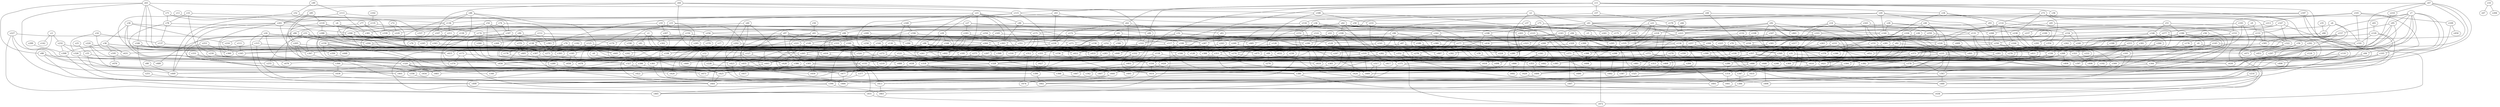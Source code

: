 graph G {
	v327--v465
	v77--v343
	v98--v360
	v227--v240
	v320--v459
	v139--v204
	v82--v246
	v326--v484
	v60--v174
	v201--v256
	v4--v381
	v238--v363
	v153--v413
	v244--v278
	v182--v393
	v311--v455
	v211--v239
	v57--v179
	v62--v407
	v121--v406
	v38--v431
	v101--v105
	v38--v195
	v51--v186
	v29--v443
	v113--v187
	v159--v327
	v97--v160
	v53--v416
	v367--v464
	v149--v443
	v141--v392
	v50--v61
	v336--v446
	v74--v158
	v3--v449
	v233--v413
	v63--v166
	v53--v479
	v163--v410
	v41--v223
	v334--v414
	v171--v181
	v256--v264
	v303--v332
	v104--v226
	v277--v345
	v252--v267
	v307--v481
	v21--v131
	v396--v401
	v150--v287
	v97--v117
	v157--v177
	v174--v249
	v158--v398
	v117--v324
	v143--v335
	v1--v302
	v173--v374
	v180--v231
	v257--v416
	v1--v138
	v268--v304
	v357--v375
	v456--v464
	v88--v499
	v264--v307
	v325--v413
	v184--v334
	v204--v273
	v355--v396
	v186--v403
	v197--v201
	v54--v428
	v272--v327
	v283--v479
	v171--v177
	v293--v430
	v466--v469
	v220--v443
	v218--v273
	v31--v378
	v92--v461
	v24--v499
	v190--v314
	v331--v401
	v159--v448
	v147--v229
	v20--v171
	v330--v403
	v97--v149
	v253--v360
	v76--v475
	v137--v371
	v114--v328
	v256--v379
	v338--v340
	v343--v392
	v127--v428
	v48--v361
	v146--v161
	v18--v240
	v425--v464
	v98--v127
	v0--v311
	v11--v283
	v236--v428
	v378--v495
	v48--v325
	v194--v351
	v160--v184
	v118--v498
	v226--v375
	v108--v234
	v54--v396
	v64--v432
	v223--v233
	v243--v328
	v416--v419
	v158--v275
	v371--v490
	v86--v449
	v6--v191
	v134--v279
	v115--v278
	v59--v321
	v130--v338
	v169--v194
	v94--v314
	v63--v355
	v44--v357
	v203--v325
	v53--v360
	v39--v410
	v79--v289
	v19--v107
	v202--v316
	v265--v443
	v162--v389
	v284--v493
	v43--v388
	v424--v494
	v1--v311
	v308--v465
	v352--v493
	v183--v199
	v103--v481
	v254--v287
	v73--v213
	v189--v376
	v233--v399
	v55--v320
	v143--v295
	v33--v78
	v235--v384
	v271--v273
	v310--v458
	v249--v357
	v90--v345
	v177--v433
	v197--v497
	v208--v250
	v23--v351
	v455--v457
	v40--v203
	v135--v265
	v21--v191
	v201--v374
	v299--v308
	v27--v183
	v119--v288
	v361--v394
	v235--v464
	v47--v210
	v249--v440
	v79--v415
	v315--v415
	v280--v456
	v167--v250
	v153--v391
	v93--v103
	v57--v141
	v92--v444
	v20--v286
	v11--v62
	v15--v190
	v40--v104
	v265--v313
	v122--v424
	v30--v360
	v75--v83
	v46--v198
	v0--v453
	v107--v349
	v239--v275
	v125--v185
	v193--v430
	v391--v440
	v79--v307
	v100--v250
	v134--v276
	v2--v41
	v149--v282
	v117--v465
	v198--v224
	v63--v115
	v84--v347
	v48--v136
	v281--v378
	v423--v462
	v47--v240
	v375--v387
	v304--v377
	v150--v285
	v32--v310
	v357--v418
	v105--v464
	v160--v283
	v398--v408
	v164--v222
	v341--v429
	v108--v482
	v54--v171
	v272--v486
	v223--v249
	v173--v334
	v210--v336
	v11--v314
	v157--v398
	v167--v301
	v382--v435
	v42--v375
	v243--v274
	v179--v223
	v143--v184
	v51--v146
	v38--v274
	v413--v463
	v373--v421
	v120--v257
	v451--v472
	v121--v438
	v162--v177
	v266--v397
	v40--v274
	v44--v59
	v101--v109
	v120--v493
	v41--v280
	v313--v347
	v110--v400
	v332--v499
	v221--v265
	v90--v375
	v235--v436
	v78--v137
	v268--v404
	v47--v321
	v51--v208
	v310--v412
	v3--v142
	v168--v394
	v78--v99
	v231--v241
	v112--v271
	v241--v244
	v144--v444
	v153--v235
	v145--v344
	v7--v459
	v226--v491
	v6--v154
	v69--v342
	v186--v292
	v199--v376
	v200--v280
	v211--v314
	v221--v478
	v158--v368
	v163--v208
	v305--v401
	v35--v68
	v349--v486
	v6--v68
	v287--v312
	v344--v424
	v2--v116
	v94--v200
	v200--v495
	v17--v420
	v101--v213
	v319--v443
	v91--v317
	v45--v373
	v327--v425
	v185--v458
	v320--v444
	v122--v290
	v215--v298
	v365--v444
	v282--v472
	v166--v345
	v14--v410
	v51--v322
	v353--v363
	v332--v414
	v135--v261
	v22--v414
	v403--v447
	v317--v469
	v201--v230
	v96--v414
	v91--v306
	v287--v388
	v351--v414
	v347--v384
	v277--v415
	v95--v371
	v237--v290
	v118--v334
	v435--v493
	v95--v157
	v356--v464
	v244--v353
	v87--v282
	v384--v451
	v125--v382
	v231--v410
	v322--v471
	v112--v456
	v73--v114
	v12--v462
	v292--v406
	v230--v458
	v271--v311
	v122--v334
	v310--v332
	v143--v310
	v354--v392
	v244--v330
	v122--v264
	v335--v481
	v33--v456
	v96--v134
	v97--v460
	v59--v123
	v257--v444
	v171--v267
	v349--v446
	v354--v376
	v20--v395
	v333--v367
	v106--v155
	v233--v498
	v84--v468
	v154--v281
	v73--v238
	v11--v363
	v370--v405
	v58--v486
	v310--v402
	v83--v243
	v52--v449
	v322--v397
	v23--v46
	v248--v303
	v22--v495
	v217--v352
	v405--v478
	v205--v364
	v366--v497
	v180--v235
	v128--v185
	v64--v201
	v73--v179
	v131--v276
	v123--v200
	v30--v38
	v13--v136
	v279--v417
	v138--v178
	v303--v475
	v166--v251
	v34--v347
	v104--v434
	v225--v330
	v255--v483
	v305--v459
	v11--v57
	v209--v485
	v49--v113
	v74--v381
	v157--v309
	v248--v468
	v94--v280
	v5--v335
	v188--v338
	v134--v156
	v65--v120
	v197--v472
	v206--v489
	v233--v486
	v1--v81
	v227--v465
	v147--v322
	v231--v482
	v296--v352
	v357--v410
	v206--v415
	v394--v436
	v47--v363
	v163--v223
	v301--v432
	v47--v469
	v327--v477
	v208--v425
	v167--v421
	v313--v482
	v92--v410
	v193--v237
	v281--v371
	v41--v143
	v172--v199
	v288--v333
	v29--v410
	v390--v462
	v135--v174
	v267--v490
	v194--v440
	v70--v363
	v64--v107
	v163--v235
	v118--v488
	v380--v436
	v34--v103
	v87--v224
	v87--v385
	v265--v386
	v98--v398
	v55--v439
	v364--v420
	v317--v464
	v132--v282
	v106--v385
	v218--v271
	v64--v180
	v168--v412
	v282--v305
	v349--v382
	v79--v242
	v117--v314
	v323--v388
	v254--v324
	v101--v191
	v7--v471
	v312--v474
	v311--v380
	v275--v423
	v8--v305
	v89--v310
	v119--v377
	v249--v274
	v24--v274
	v58--v297
	v63--v455
	v235--v369
	v162--v385
	v88--v255
	v157--v291
	v69--v270
	v98--v181
	v176--v491
	v72--v229
	v386--v422
	v63--v71
	v389--v398
	v43--v239
	v218--v317
	v169--v221
	v253--v479
	v216--v360
	v14--v485
	v221--v361
	v104--v263
	v341--v498
	v118--v462
	v77--v229
	v220--v401
	v311--v344
	v96--v430
	v321--v406
	v314--v441
	v119--v170
	v305--v380
	v332--v403
	v164--v397
	v70--v316
	v195--v309
	v164--v268
	v237--v291
	v300--v398
	v104--v335
	v303--v413
	v333--v491
	v440--v460
	v164--v360
	v63--v88
	v53--v204
	v121--v219
	v41--v175
	v211--v267
	v21--v398
	v283--v449
	v113--v201
	v328--v473
	v183--v390
	v115--v445
	v396--v469
	v4--v138
	v63--v185
	v252--v368
	v355--v468
	v215--v311
	v168--v265
	v38--v308
	v195--v476
	v104--v330
	v225--v349
	v172--v239
	v28--v140
	v409--v491
	v49--v52
	v202--v242
	v146--v234
	v37--v144
	v466--v492
	v99--v160
	v264--v402
	v179--v462
	v268--v382
	v112--v495
	v120--v314
	v143--v326
	v248--v323
	v75--v259
	v32--v298
	v61--v411
	v410--v482
	v107--v405
	v156--v495
	v41--v486
	v88--v447
	v144--v280
	v319--v469
	v174--v260
	v15--v280
	v211--v343
	v300--v472
	v232--v308
	v56--v344
	v9--v133
	v28--v198
	v7--v395
	v277--v434
	v309--v325
	v140--v287
	v192--v483
	v99--v416
	v180--v314
	v322--v441
	v89--v403
	v138--v393
	v85--v205
	v130--v471
	v145--v430
	v172--v405
	v234--v380
	v203--v341
	v277--v430
	v92--v223
	v140--v472
	v205--v460
	v34--v239
	v97--v488
	v97--v170
	v13--v360
	v205--v316
	v72--v156
	v145--v392
	v186--v332
	v81--v338
	v6--v292
	v187--v199
	v152--v199
	v223--v351
	v305--v420
	v120--v191
	v12--v425
	v82--v443
	v96--v475
	v130--v419
	v138--v445
	v426--v454
	v295--v387
	v44--v387
	v373--v446
	v145--v276
	v161--v442
	v372--v374
	v101--v136
	v75--v162
	v10--v67
	v350--v486
	v71--v78
	v174--v374
	v97--v456
	v124--v430
	v190--v371
	v275--v499
	v37--v140
	v185--v422
	v146--v433
	v24--v412
	v171--v402
	v298--v482
	v157--v440
	v28--v226
	v60--v202
	v364--v439
	v381--v440
	v48--v367
	v7--v385
	v61--v269
	v186--v188
	v91--v491
	v158--v361
	v207--v413
	v60--v219
	v134--v265
	v34--v484
	v349--v421
	v23--v272
	v234--v336
	v226--v473
	v147--v186
	v41--v419
	v486--v490
	v279--v284
	v21--v335
	v151--v382
	v263--v357
	v232--v402
	v104--v290
	v23--v29
	v244--v369
	v149--v484
	v129--v419
	v30--v473
	v42--v123
	v150--v338
	v245--v319
	v40--v291
	v20--v41
	v320--v483
	v159--v307
	v71--v269
	v260--v327
	v191--v453
	v11--v18
	v377--v394
	v438--v477
	v252--v392
	v102--v135
	v27--v89
	v267--v438
	v74--v187
	v103--v363
	v111--v345
	v18--v93
	v394--v465
	v141--v316
	v199--v283
	v62--v477
	v26--v244
	v103--v247
	v326--v489
	v34--v152
	v250--v321
	v60--v363
	v169--v397
	v106--v310
	v155--v425
	v275--v318
	v288--v307
	v336--v378
	v177--v293
	v93--v314
	v107--v159
	v257--v428
	v264--v487
	v61--v290
	v146--v452
	v444--v499
	v240--v293
	v273--v361
	v259--v426
	v69--v344
	v227--v400
	v71--v339
	v116--v224
	v207--v296
	v288--v350
	v126--v375
	v355--v427
	v66--v223
	v90--v370
	v183--v482
	v114--v153
	v119--v339
	v160--v363
	v170--v334
	v73--v133
	v152--v419
	v260--v433
	v285--v373
	v64--v310
	v322--v453
	v193--v410
	v80--v449
	v400--v462
	v30--v206
	v443--v449
	v375--v463
	v133--v475
	v125--v307
	v319--v446
	v16--v137
	v106--v355
	v293--v304
	v78--v454
	v29--v459
	v230--v378
	v10--v294
	v151--v486
	v95--v313
	v92--v218
	v14--v154
	v150--v445
	v68--v176
	v29--v168
	v62--v172
	v87--v181
	v56--v215
	v7--v496
	v199--v261
	v32--v434
	v90--v129
	v61--v328
	v15--v83
	v22--v199
	v225--v385
	v31--v246
	v221--v274
	v197--v226
	v109--v314
	v352--v353
	v42--v423
	v136--v206
	v21--v307
	v167--v400
	v103--v487
	v77--v86
	v85--v205
	v82--v276
	v388--v498
	v59--v477
	v320--v340
	v25--v55
	v166--v273
	v96--v393
	v38--v445
	v268--v369
	v133--v395
	v328--v342
	v46--v256
	v143--v234
	v250--v411
	v329--v365
	v187--v245
	v236--v493
	v213--v277
	v205--v367
	v91--v261
	v123--v371
	v2--v418
	v399--v480
	v9--v295
	v278--v446
	v204--v433
	v110--v480
	v18--v129
	v215--v412
	v12--v228
	v48--v178
	v355--v444
	v26--v346
	v152--v434
	v125--v127
	v109--v450
	v165--v333
	v151--v355
	v363--v480
	v113--v381
	v160--v418
	v23--v383
	v455--v484
	v184--v365
	v283--v426
	v206--v303
	v202--v464
	v261--v442
	v160--v261
	v429--v441
	v44--v248
	v11--v89
	v14--v200
	v274--v286
	v110--v344
	v304--v325
	v134--v359
	v221--v369
	v7--v84
	v209--v228
	v75--v238
	v149--v423
	v16--v431
	v201--v367
	v117--v126
	v11--v117
	v318--v366
	v275--v328
	v54--v337
	v20--v140
	v290--v388
	v372--v480
	v130--v428
	v94--v281
	v136--v356
	v244--v246
	v27--v339
	v185--v478
	v336--v385
	v105--v344
	v23--v303
	v329--v346
	v128--v421
	v300--v399
	v132--v234
	v161--v192
	v206--v383
	v161--v484
	v214--v480
	v262--v349
	v28--v373
	v412--v417
	v114--v199
	v444--v474
	v220--v345
	v130--v452
	v315--v431
	v258--v388
	v85--v119
	v250--v371
	v42--v295
	v123--v257
	v251--v413
	v164--v276
	v307--v473
	v139--v451
	v43--v62
	v21--v218
	v147--v494
	v32--v149
	v46--v203
	v357--v421
	v133--v436
	v209--v258
	v24--v320
	v154--v240
	v131--v134
	v7--v95
	v46--v303
	v151--v447
	v52--v59
	v183--v451
	v30--v216
	v31--v369
	v227--v499
	v3--v232
	v173--v463
	v252--v304
	v200--v274
	v189--v344
	v154--v398
	v371--v496
	v284--v407
	v23--v455
	v112--v383
	v198--v385
	v131--v465
	v0--v314
	v289--v482
	v371--v497
	v115--v169
	v33--v337
	v34--v226
	v178--v397
	v8--v155
	v187--v216
	v155--v495
	v331--v443
	v333--v368
	v11--v36
	v73--v354
	v334--v380
	v312--v327
	v136--v211
	v53--v234
	v152--v469
	v232--v326
	v42--v402
	v144--v247
	v54--v139
	v190--v320
	v238--v309
	v207--v302
	v127--v464
	v266--v274
	v134--v380
	v91--v252
	v115--v162
	v116--v381
	v386--v439
	v16--v326
	v353--v400
	v259--v301
	v19--v207
	v286--v314
	v2--v468
	v310--v433
	v1--v402
	v228--v407
	v129--v247
	v159--v424
	v95--v421
	v27--v290
	v114--v164
	v42--v106
	v45--v131
	v7--v153
	v182--v405
	v103--v138
	v34--v99
	v106--v189
	v114--v376
	v315--v413
	v329--v398
	v108--v287
	v201--v423
	v17--v367
	v47--v115
	v194--v296
	v19--v423
	v277--v322
	v229--v255
	v186--v445
	v477--v484
	v233--v235
	v15--v478
	v256--v285
	v395--v411
	v24--v315
	v372--v477
	v194--v426
	v278--v486
	v92--v452
	v287--v311
	v292--v297
	v160--v355
	v181--v219
	v165--v389
	v186--v215
	v306--v312
	v446--v494
	v218--v372
	v29--v98
	v7--v297
	v0--v319
	v86--v245
}

